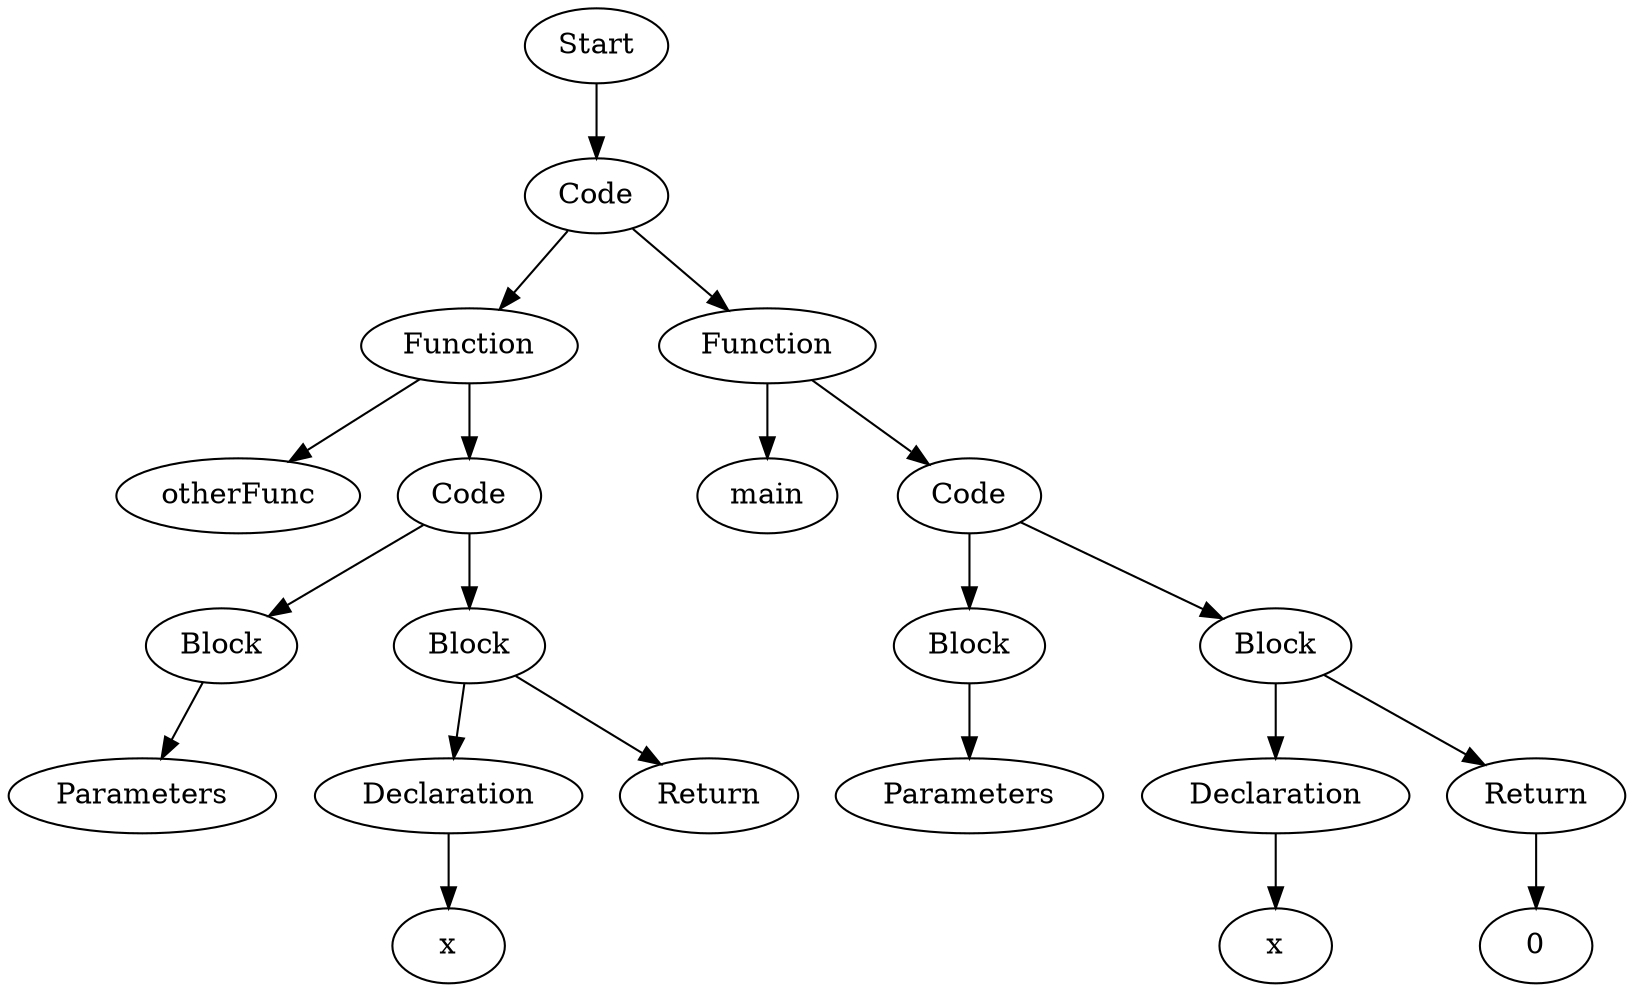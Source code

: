 digraph AST {
  "131770529015712" [label="Start"];
  "131770529015712" -> "131770529146448";
  "131770529146448" [label="Code"];
  "131770529146448" -> "131770529146496";
  "131770529146448" -> "131770530267584";
  "131770529146496" [label="Function"];
  "131770529146496" -> "131770528980784";
  "131770529146496" -> "131770530316640";
  "131770528980784" [label="otherFunc"];
  "131770530316640" [label="Code"];
  "131770530316640" -> "131770531749680";
  "131770530316640" -> "131770531748336";
  "131770531749680" [label="Block"];
  "131770531749680" -> "131770530326096";
  "131770530326096" [label="Parameters"];
  "131770531748336" [label="Block"];
  "131770531748336" -> "131770530332096";
  "131770531748336" -> "131770531750208";
  "131770530332096" [label="Declaration"];
  "131770530332096" -> "131770530269024";
  "131770530269024" [label="x"];
  "131770531750208" [label="Return"];
  "131770530267584" [label="Function"];
  "131770530267584" -> "131770530267872";
  "131770530267584" -> "131770535114160";
  "131770530267872" [label="main"];
  "131770535114160" [label="Code"];
  "131770535114160" -> "131770531753616";
  "131770535114160" -> "131770531746320";
  "131770531753616" [label="Block"];
  "131770531753616" -> "131770535116368";
  "131770535116368" [label="Parameters"];
  "131770531746320" [label="Block"];
  "131770531746320" -> "131770535104416";
  "131770531746320" -> "131770531926256";
  "131770535104416" [label="Declaration"];
  "131770535104416" -> "131770531934224";
  "131770531934224" [label="x"];
  "131770531926256" [label="Return"];
  "131770531926256" -> "131770531937248";
  "131770531937248" [label="0"];
}
